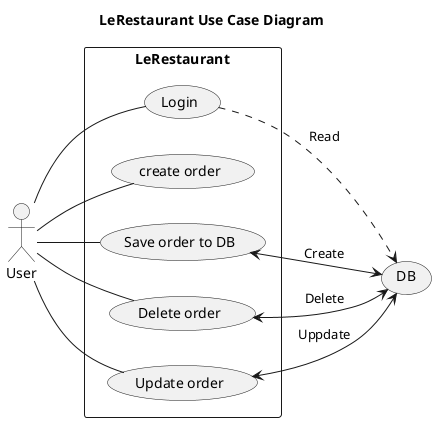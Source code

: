 @startuml

title LeRestaurant Use Case Diagram 

left to right direction
 :User:
 (DB)
 rectangle LeRestaurant {
     User -- (Login)
     User -- (create order)
     User -- (Save order to DB)
     User -- (Delete order)
     User -- (Update order)
     (Save order to DB) <--> DB : Create
     (Update order) <--> DB : Uppdate
     (Delete order) <--> DB : Delete
     (Login) ..> DB : Read
     
 }
 
@enduml